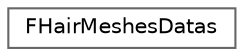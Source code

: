 digraph "Graphical Class Hierarchy"
{
 // INTERACTIVE_SVG=YES
 // LATEX_PDF_SIZE
  bgcolor="transparent";
  edge [fontname=Helvetica,fontsize=10,labelfontname=Helvetica,labelfontsize=10];
  node [fontname=Helvetica,fontsize=10,shape=box,height=0.2,width=0.4];
  rankdir="LR";
  Node0 [id="Node000000",label="FHairMeshesDatas",height=0.2,width=0.4,color="grey40", fillcolor="white", style="filled",URL="$d9/d9b/structFHairMeshesDatas.html",tooltip=" "];
}
